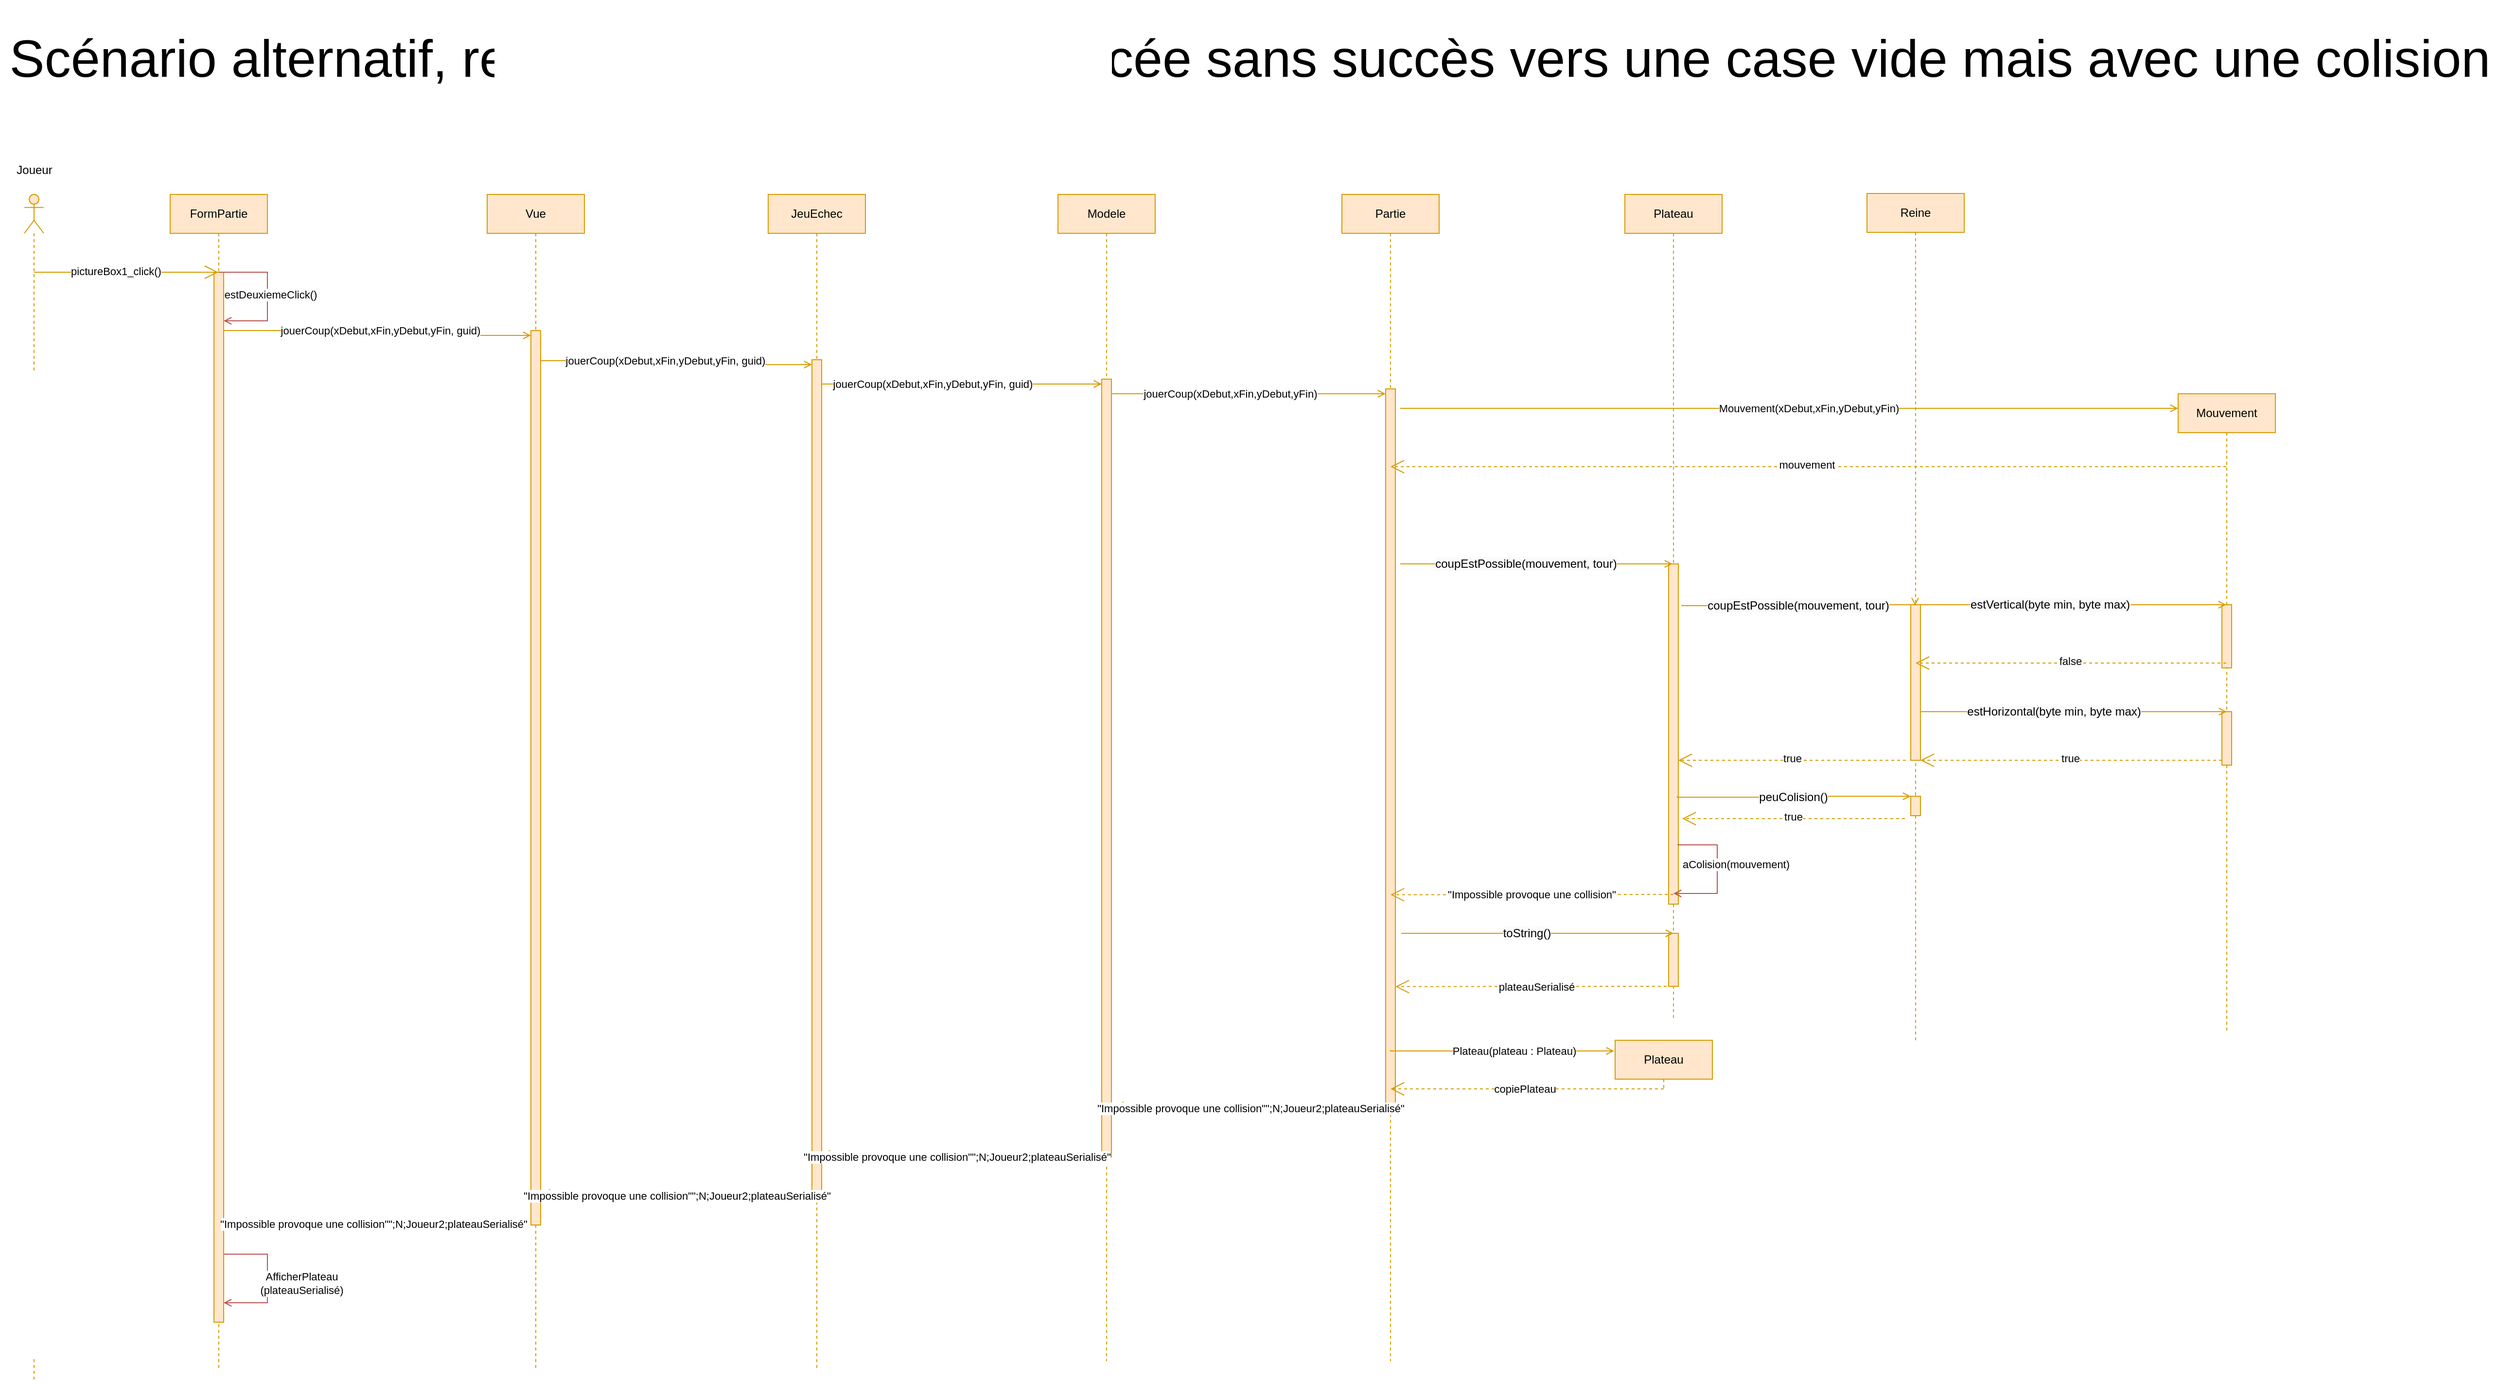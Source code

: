 <mxfile version="26.1.3">
  <diagram name="Page-1" id="2YBvvXClWsGukQMizWep">
    <mxGraphModel dx="7060" dy="2825" grid="1" gridSize="10" guides="1" tooltips="1" connect="1" arrows="1" fold="1" page="1" pageScale="1" pageWidth="850" pageHeight="1100" math="0" shadow="0">
      <root>
        <mxCell id="0" />
        <mxCell id="1" parent="0" />
        <mxCell id="X86PmZt3x-M5G4wIbpbc-96" value="" style="shape=umlLifeline;perimeter=lifelinePerimeter;whiteSpace=wrap;html=1;container=1;dropTarget=0;collapsible=0;recursiveResize=0;outlineConnect=0;portConstraint=eastwest;newEdgeStyle={&quot;curved&quot;:0,&quot;rounded&quot;:0};participant=umlActor;fillColor=#ffe6cc;strokeColor=#d79b00;" vertex="1" parent="1">
          <mxGeometry x="-215" y="240" width="20" height="1220" as="geometry" />
        </mxCell>
        <mxCell id="X86PmZt3x-M5G4wIbpbc-97" value="Joueur" style="text;html=1;align=center;verticalAlign=middle;resizable=0;points=[];autosize=1;strokeColor=none;fillColor=none;" vertex="1" parent="1">
          <mxGeometry x="-235" y="200" width="60" height="30" as="geometry" />
        </mxCell>
        <mxCell id="X86PmZt3x-M5G4wIbpbc-98" value="FormPartie" style="shape=umlLifeline;perimeter=lifelinePerimeter;whiteSpace=wrap;html=1;container=1;dropTarget=0;collapsible=0;recursiveResize=0;outlineConnect=0;portConstraint=eastwest;newEdgeStyle={&quot;curved&quot;:0,&quot;rounded&quot;:0};fillColor=#ffe6cc;strokeColor=#d79b00;" vertex="1" parent="1">
          <mxGeometry x="-65" y="240" width="100" height="1210" as="geometry" />
        </mxCell>
        <mxCell id="X86PmZt3x-M5G4wIbpbc-99" value="" style="html=1;points=[[0,0,0,0,5],[0,1,0,0,-5],[1,0,0,0,5],[1,1,0,0,-5]];perimeter=orthogonalPerimeter;outlineConnect=0;targetShapes=umlLifeline;portConstraint=eastwest;newEdgeStyle={&quot;curved&quot;:0,&quot;rounded&quot;:0};fillColor=#ffe6cc;strokeColor=#d79b00;" vertex="1" parent="X86PmZt3x-M5G4wIbpbc-98">
          <mxGeometry x="45" y="80" width="10" height="1080" as="geometry" />
        </mxCell>
        <mxCell id="X86PmZt3x-M5G4wIbpbc-100" value="" style="endArrow=open;endFill=1;endSize=12;html=1;rounded=0;fillColor=#ffe6cc;strokeColor=#d79b00;" edge="1" parent="1" source="X86PmZt3x-M5G4wIbpbc-96" target="X86PmZt3x-M5G4wIbpbc-98">
          <mxGeometry width="160" relative="1" as="geometry">
            <mxPoint x="-175" y="370" as="sourcePoint" />
            <mxPoint x="-65" y="370" as="targetPoint" />
            <Array as="points">
              <mxPoint x="-125" y="320" />
            </Array>
          </mxGeometry>
        </mxCell>
        <mxCell id="X86PmZt3x-M5G4wIbpbc-101" value="pictureBox1_click()" style="edgeLabel;html=1;align=center;verticalAlign=middle;resizable=0;points=[];" vertex="1" connectable="0" parent="X86PmZt3x-M5G4wIbpbc-100">
          <mxGeometry x="-0.498" y="1" relative="1" as="geometry">
            <mxPoint x="36" as="offset" />
          </mxGeometry>
        </mxCell>
        <mxCell id="X86PmZt3x-M5G4wIbpbc-102" value="Vue" style="shape=umlLifeline;perimeter=lifelinePerimeter;whiteSpace=wrap;html=1;container=1;dropTarget=0;collapsible=0;recursiveResize=0;outlineConnect=0;portConstraint=eastwest;newEdgeStyle={&quot;curved&quot;:0,&quot;rounded&quot;:0};fillColor=#ffe6cc;strokeColor=#d79b00;" vertex="1" parent="1">
          <mxGeometry x="261" y="240" width="100" height="1210" as="geometry" />
        </mxCell>
        <mxCell id="X86PmZt3x-M5G4wIbpbc-103" value="" style="html=1;points=[[0,0,0,0,5],[0,1,0,0,-5],[1,0,0,0,5],[1,1,0,0,-5]];perimeter=orthogonalPerimeter;outlineConnect=0;targetShapes=umlLifeline;portConstraint=eastwest;newEdgeStyle={&quot;curved&quot;:0,&quot;rounded&quot;:0};fillColor=#ffe6cc;strokeColor=#d79b00;" vertex="1" parent="X86PmZt3x-M5G4wIbpbc-102">
          <mxGeometry x="45" y="140" width="10" height="920" as="geometry" />
        </mxCell>
        <mxCell id="X86PmZt3x-M5G4wIbpbc-104" style="edgeStyle=orthogonalEdgeStyle;rounded=0;orthogonalLoop=1;jettySize=auto;html=1;curved=0;endArrow=open;endFill=0;fillColor=#ffe6cc;strokeColor=#d79b00;entryX=0;entryY=0;entryDx=0;entryDy=5;entryPerimeter=0;" edge="1" parent="1" source="X86PmZt3x-M5G4wIbpbc-99" target="X86PmZt3x-M5G4wIbpbc-103">
          <mxGeometry relative="1" as="geometry">
            <mxPoint x="81.5" y="380" as="sourcePoint" />
            <mxPoint x="306" y="380" as="targetPoint" />
            <Array as="points">
              <mxPoint x="148" y="380" />
              <mxPoint x="148" y="385" />
            </Array>
          </mxGeometry>
        </mxCell>
        <mxCell id="X86PmZt3x-M5G4wIbpbc-105" value="jouerCoup(xDebut,xFin,yDebut,yFin, guid)" style="edgeLabel;html=1;align=center;verticalAlign=middle;resizable=0;points=[];" vertex="1" connectable="0" parent="X86PmZt3x-M5G4wIbpbc-104">
          <mxGeometry x="-0.518" y="-2" relative="1" as="geometry">
            <mxPoint x="83" y="-2" as="offset" />
          </mxGeometry>
        </mxCell>
        <mxCell id="X86PmZt3x-M5G4wIbpbc-106" value="" style="endArrow=none;endFill=1;endSize=12;html=1;rounded=0;startArrow=open;startFill=0;fillColor=#f8cecc;strokeColor=#b85450;" edge="1" parent="1" source="X86PmZt3x-M5G4wIbpbc-99">
          <mxGeometry width="160" relative="1" as="geometry">
            <mxPoint x="-5" y="370" as="sourcePoint" />
            <mxPoint x="-15" y="320" as="targetPoint" />
            <Array as="points">
              <mxPoint x="35" y="370" />
              <mxPoint x="35" y="320" />
            </Array>
          </mxGeometry>
        </mxCell>
        <mxCell id="X86PmZt3x-M5G4wIbpbc-107" value="estDeuxiemeClick()" style="edgeLabel;html=1;align=center;verticalAlign=middle;resizable=0;points=[];" vertex="1" connectable="0" parent="X86PmZt3x-M5G4wIbpbc-106">
          <mxGeometry x="-0.009" y="-3" relative="1" as="geometry">
            <mxPoint as="offset" />
          </mxGeometry>
        </mxCell>
        <mxCell id="X86PmZt3x-M5G4wIbpbc-108" value="Modele" style="shape=umlLifeline;perimeter=lifelinePerimeter;whiteSpace=wrap;html=1;container=1;dropTarget=0;collapsible=0;recursiveResize=0;outlineConnect=0;portConstraint=eastwest;newEdgeStyle={&quot;curved&quot;:0,&quot;rounded&quot;:0};fillColor=#ffe6cc;strokeColor=#d79b00;" vertex="1" parent="1">
          <mxGeometry x="848" y="240" width="100" height="1200" as="geometry" />
        </mxCell>
        <mxCell id="X86PmZt3x-M5G4wIbpbc-109" value="" style="html=1;points=[[0,0,0,0,5],[0,1,0,0,-5],[1,0,0,0,5],[1,1,0,0,-5]];perimeter=orthogonalPerimeter;outlineConnect=0;targetShapes=umlLifeline;portConstraint=eastwest;newEdgeStyle={&quot;curved&quot;:0,&quot;rounded&quot;:0};fillColor=#ffe6cc;strokeColor=#d79b00;" vertex="1" parent="X86PmZt3x-M5G4wIbpbc-108">
          <mxGeometry x="45" y="190" width="10" height="800" as="geometry" />
        </mxCell>
        <mxCell id="X86PmZt3x-M5G4wIbpbc-110" style="edgeStyle=orthogonalEdgeStyle;rounded=0;orthogonalLoop=1;jettySize=auto;html=1;curved=0;endArrow=open;endFill=0;fillColor=#ffe6cc;strokeColor=#d79b00;entryX=0;entryY=0;entryDx=0;entryDy=5;entryPerimeter=0;" edge="1" parent="1" source="X86PmZt3x-M5G4wIbpbc-103" target="X86PmZt3x-M5G4wIbpbc-152">
          <mxGeometry relative="1" as="geometry">
            <mxPoint x="380" y="410" as="sourcePoint" />
            <mxPoint x="590" y="411" as="targetPoint" />
            <Array as="points">
              <mxPoint x="453" y="411" />
              <mxPoint x="453" y="415" />
            </Array>
          </mxGeometry>
        </mxCell>
        <mxCell id="X86PmZt3x-M5G4wIbpbc-111" value="jouerCoup(xDebut,xFin,yDebut,yFin, guid)" style="edgeLabel;html=1;align=center;verticalAlign=middle;resizable=0;points=[];" vertex="1" connectable="0" parent="X86PmZt3x-M5G4wIbpbc-110">
          <mxGeometry x="-0.518" y="-2" relative="1" as="geometry">
            <mxPoint x="60" y="-2" as="offset" />
          </mxGeometry>
        </mxCell>
        <mxCell id="X86PmZt3x-M5G4wIbpbc-112" value="Partie" style="shape=umlLifeline;perimeter=lifelinePerimeter;whiteSpace=wrap;html=1;container=1;dropTarget=0;collapsible=0;recursiveResize=0;outlineConnect=0;portConstraint=eastwest;newEdgeStyle={&quot;curved&quot;:0,&quot;rounded&quot;:0};fillColor=#ffe6cc;strokeColor=#d79b00;" vertex="1" parent="1">
          <mxGeometry x="1140" y="240" width="100" height="1200" as="geometry" />
        </mxCell>
        <mxCell id="X86PmZt3x-M5G4wIbpbc-113" value="" style="html=1;points=[[0,0,0,0,5],[0,1,0,0,-5],[1,0,0,0,5],[1,1,0,0,-5]];perimeter=orthogonalPerimeter;outlineConnect=0;targetShapes=umlLifeline;portConstraint=eastwest;newEdgeStyle={&quot;curved&quot;:0,&quot;rounded&quot;:0};fillColor=#ffe6cc;strokeColor=#d79b00;" vertex="1" parent="X86PmZt3x-M5G4wIbpbc-112">
          <mxGeometry x="45" y="200" width="10" height="740" as="geometry" />
        </mxCell>
        <mxCell id="X86PmZt3x-M5G4wIbpbc-114" style="edgeStyle=orthogonalEdgeStyle;rounded=0;orthogonalLoop=1;jettySize=auto;html=1;curved=0;endArrow=open;endFill=0;fillColor=#ffe6cc;strokeColor=#d79b00;entryX=0;entryY=0;entryDx=0;entryDy=5;entryPerimeter=0;exitX=1;exitY=0;exitDx=0;exitDy=5;exitPerimeter=0;" edge="1" parent="1" source="X86PmZt3x-M5G4wIbpbc-109" target="X86PmZt3x-M5G4wIbpbc-113">
          <mxGeometry relative="1" as="geometry">
            <mxPoint x="955" y="445" as="sourcePoint" />
            <mxPoint x="1179.5" y="445" as="targetPoint" />
            <Array as="points">
              <mxPoint x="903" y="445" />
            </Array>
          </mxGeometry>
        </mxCell>
        <mxCell id="X86PmZt3x-M5G4wIbpbc-115" value="jouerCoup(xDebut,xFin,yDebut,yFin)" style="edgeLabel;html=1;align=center;verticalAlign=middle;resizable=0;points=[];" vertex="1" connectable="0" parent="X86PmZt3x-M5G4wIbpbc-114">
          <mxGeometry x="-0.518" y="-2" relative="1" as="geometry">
            <mxPoint x="61" y="-2" as="offset" />
          </mxGeometry>
        </mxCell>
        <mxCell id="X86PmZt3x-M5G4wIbpbc-116" value="Mouvement" style="shape=umlLifeline;perimeter=lifelinePerimeter;whiteSpace=wrap;html=1;container=1;dropTarget=0;collapsible=0;recursiveResize=0;outlineConnect=0;portConstraint=eastwest;newEdgeStyle={&quot;curved&quot;:0,&quot;rounded&quot;:0};fillColor=#ffe6cc;strokeColor=#d79b00;" vertex="1" parent="1">
          <mxGeometry x="2000" y="445" width="100" height="655" as="geometry" />
        </mxCell>
        <mxCell id="X86PmZt3x-M5G4wIbpbc-117" value="" style="html=1;points=[[0,0,0,0,5],[0,1,0,0,-5],[1,0,0,0,5],[1,1,0,0,-5]];perimeter=orthogonalPerimeter;outlineConnect=0;targetShapes=umlLifeline;portConstraint=eastwest;newEdgeStyle={&quot;curved&quot;:0,&quot;rounded&quot;:0};fillColor=#ffe6cc;strokeColor=#d79b00;" vertex="1" parent="X86PmZt3x-M5G4wIbpbc-116">
          <mxGeometry x="45" y="217" width="10" height="65" as="geometry" />
        </mxCell>
        <mxCell id="X86PmZt3x-M5G4wIbpbc-118" value="" style="html=1;points=[[0,0,0,0,5],[0,1,0,0,-5],[1,0,0,0,5],[1,1,0,0,-5]];perimeter=orthogonalPerimeter;outlineConnect=0;targetShapes=umlLifeline;portConstraint=eastwest;newEdgeStyle={&quot;curved&quot;:0,&quot;rounded&quot;:0};fillColor=#ffe6cc;strokeColor=#d79b00;" vertex="1" parent="X86PmZt3x-M5G4wIbpbc-116">
          <mxGeometry x="45" y="327" width="10" height="55" as="geometry" />
        </mxCell>
        <mxCell id="X86PmZt3x-M5G4wIbpbc-119" style="edgeStyle=orthogonalEdgeStyle;rounded=0;orthogonalLoop=1;jettySize=auto;html=1;curved=0;endArrow=open;endFill=0;fillColor=#ffe6cc;strokeColor=#d79b00;" edge="1" parent="1">
          <mxGeometry relative="1" as="geometry">
            <mxPoint x="1200" y="460" as="sourcePoint" />
            <mxPoint x="2000" y="460" as="targetPoint" />
            <Array as="points" />
          </mxGeometry>
        </mxCell>
        <mxCell id="X86PmZt3x-M5G4wIbpbc-120" value="Mouvement(xDebut,xFin,yDebut,yFin)" style="edgeLabel;html=1;align=center;verticalAlign=middle;resizable=0;points=[];" vertex="1" connectable="0" parent="X86PmZt3x-M5G4wIbpbc-119">
          <mxGeometry x="-0.518" y="-2" relative="1" as="geometry">
            <mxPoint x="227" y="-2" as="offset" />
          </mxGeometry>
        </mxCell>
        <mxCell id="X86PmZt3x-M5G4wIbpbc-121" value="" style="endArrow=open;endFill=1;endSize=12;html=1;rounded=0;fillColor=#ffe6cc;strokeColor=#d79b00;dashed=1;" edge="1" parent="1" source="X86PmZt3x-M5G4wIbpbc-116" target="X86PmZt3x-M5G4wIbpbc-112">
          <mxGeometry width="160" relative="1" as="geometry">
            <mxPoint x="1470" y="530" as="sourcePoint" />
            <mxPoint x="1310" y="530" as="targetPoint" />
            <Array as="points">
              <mxPoint x="1620" y="520" />
              <mxPoint x="1430" y="520" />
            </Array>
          </mxGeometry>
        </mxCell>
        <mxCell id="X86PmZt3x-M5G4wIbpbc-122" value="mouvement" style="edgeLabel;html=1;align=center;verticalAlign=middle;resizable=0;points=[];" vertex="1" connectable="0" parent="X86PmZt3x-M5G4wIbpbc-121">
          <mxGeometry x="0.005" y="-2" relative="1" as="geometry">
            <mxPoint as="offset" />
          </mxGeometry>
        </mxCell>
        <mxCell id="X86PmZt3x-M5G4wIbpbc-123" value="Plateau" style="shape=umlLifeline;perimeter=lifelinePerimeter;whiteSpace=wrap;html=1;container=1;dropTarget=0;collapsible=0;recursiveResize=0;outlineConnect=0;portConstraint=eastwest;newEdgeStyle={&quot;curved&quot;:0,&quot;rounded&quot;:0};fillColor=#ffe6cc;strokeColor=#d79b00;" vertex="1" parent="1">
          <mxGeometry x="1431" y="240" width="100" height="850" as="geometry" />
        </mxCell>
        <mxCell id="X86PmZt3x-M5G4wIbpbc-124" value="" style="html=1;points=[[0,0,0,0,5],[0,1,0,0,-5],[1,0,0,0,5],[1,1,0,0,-5]];perimeter=orthogonalPerimeter;outlineConnect=0;targetShapes=umlLifeline;portConstraint=eastwest;newEdgeStyle={&quot;curved&quot;:0,&quot;rounded&quot;:0};fillColor=#ffe6cc;strokeColor=#d79b00;" vertex="1" parent="X86PmZt3x-M5G4wIbpbc-123">
          <mxGeometry x="45" y="380" width="10" height="350" as="geometry" />
        </mxCell>
        <mxCell id="X86PmZt3x-M5G4wIbpbc-126" value="" style="html=1;points=[[0,0,0,0,5],[0,1,0,0,-5],[1,0,0,0,5],[1,1,0,0,-5]];perimeter=orthogonalPerimeter;outlineConnect=0;targetShapes=umlLifeline;portConstraint=eastwest;newEdgeStyle={&quot;curved&quot;:0,&quot;rounded&quot;:0};fillColor=#ffe6cc;strokeColor=#d79b00;" vertex="1" parent="X86PmZt3x-M5G4wIbpbc-123">
          <mxGeometry x="45" y="760" width="10" height="54.5" as="geometry" />
        </mxCell>
        <mxCell id="X86PmZt3x-M5G4wIbpbc-127" style="edgeStyle=orthogonalEdgeStyle;rounded=0;orthogonalLoop=1;jettySize=auto;html=1;curved=0;endArrow=open;endFill=0;fillColor=#ffe6cc;strokeColor=#d79b00;" edge="1" parent="1">
          <mxGeometry relative="1" as="geometry">
            <mxPoint x="1200" y="620" as="sourcePoint" />
            <mxPoint x="1480" y="620" as="targetPoint" />
            <Array as="points" />
          </mxGeometry>
        </mxCell>
        <mxCell id="X86PmZt3x-M5G4wIbpbc-128" value="&lt;span style=&quot;font-size: 12px; text-align: left; text-wrap-mode: wrap; background-color: rgb(251, 251, 251);&quot;&gt;coupEstPossible(mouvement, tour)&lt;/span&gt;" style="edgeLabel;html=1;align=center;verticalAlign=middle;resizable=0;points=[];" vertex="1" connectable="0" parent="X86PmZt3x-M5G4wIbpbc-127">
          <mxGeometry x="-0.518" y="-2" relative="1" as="geometry">
            <mxPoint x="61" y="-2" as="offset" />
          </mxGeometry>
        </mxCell>
        <mxCell id="X86PmZt3x-M5G4wIbpbc-129" value="Reine" style="shape=umlLifeline;perimeter=lifelinePerimeter;whiteSpace=wrap;html=1;container=1;dropTarget=0;collapsible=0;recursiveResize=0;outlineConnect=0;portConstraint=eastwest;newEdgeStyle={&quot;curved&quot;:0,&quot;rounded&quot;:0};fillColor=#ffe6cc;strokeColor=#d79b00;" vertex="1" parent="1">
          <mxGeometry x="1680" y="239" width="100" height="871" as="geometry" />
        </mxCell>
        <mxCell id="X86PmZt3x-M5G4wIbpbc-130" value="" style="html=1;points=[[0,0,0,0,5],[0,1,0,0,-5],[1,0,0,0,5],[1,1,0,0,-5]];perimeter=orthogonalPerimeter;outlineConnect=0;targetShapes=umlLifeline;portConstraint=eastwest;newEdgeStyle={&quot;curved&quot;:0,&quot;rounded&quot;:0};fillColor=#ffe6cc;strokeColor=#d79b00;" vertex="1" parent="X86PmZt3x-M5G4wIbpbc-129">
          <mxGeometry x="45" y="423" width="10" height="160" as="geometry" />
        </mxCell>
        <mxCell id="X86PmZt3x-M5G4wIbpbc-131" value="" style="html=1;points=[[0,0,0,0,5],[0,1,0,0,-5],[1,0,0,0,5],[1,1,0,0,-5]];perimeter=orthogonalPerimeter;outlineConnect=0;targetShapes=umlLifeline;portConstraint=eastwest;newEdgeStyle={&quot;curved&quot;:0,&quot;rounded&quot;:0};fillColor=#ffe6cc;strokeColor=#d79b00;" vertex="1" parent="X86PmZt3x-M5G4wIbpbc-129">
          <mxGeometry x="45" y="620" width="10" height="20" as="geometry" />
        </mxCell>
        <mxCell id="X86PmZt3x-M5G4wIbpbc-132" style="edgeStyle=orthogonalEdgeStyle;rounded=0;orthogonalLoop=1;jettySize=auto;html=1;curved=0;endArrow=open;endFill=0;fillColor=#ffe6cc;strokeColor=#d79b00;" edge="1" parent="X86PmZt3x-M5G4wIbpbc-129">
          <mxGeometry relative="1" as="geometry">
            <mxPoint x="-195" y="620" as="sourcePoint" />
            <mxPoint x="45" y="620" as="targetPoint" />
            <Array as="points">
              <mxPoint x="-195" y="621" />
              <mxPoint x="-99" y="621" />
              <mxPoint x="-99" y="620" />
            </Array>
          </mxGeometry>
        </mxCell>
        <mxCell id="X86PmZt3x-M5G4wIbpbc-133" value="&lt;span style=&quot;font-size: 12px; text-align: left; text-wrap-mode: wrap; background-color: rgb(251, 251, 251);&quot;&gt;peuColision()&lt;/span&gt;" style="edgeLabel;html=1;align=center;verticalAlign=middle;resizable=0;points=[];" vertex="1" connectable="0" parent="X86PmZt3x-M5G4wIbpbc-132">
          <mxGeometry x="-0.518" y="-2" relative="1" as="geometry">
            <mxPoint x="61" y="-2" as="offset" />
          </mxGeometry>
        </mxCell>
        <mxCell id="X86PmZt3x-M5G4wIbpbc-134" value="" style="endArrow=open;endFill=1;endSize=12;html=1;rounded=0;fillColor=#ffe6cc;strokeColor=#d79b00;dashed=1;exitX=0;exitY=1;exitDx=0;exitDy=-5;exitPerimeter=0;" edge="1" parent="X86PmZt3x-M5G4wIbpbc-129">
          <mxGeometry width="160" relative="1" as="geometry">
            <mxPoint x="39" y="643" as="sourcePoint" />
            <mxPoint x="-190" y="643" as="targetPoint" />
            <Array as="points">
              <mxPoint x="-66" y="643" />
            </Array>
          </mxGeometry>
        </mxCell>
        <mxCell id="X86PmZt3x-M5G4wIbpbc-135" value="true" style="edgeLabel;html=1;align=center;verticalAlign=middle;resizable=0;points=[];" vertex="1" connectable="0" parent="X86PmZt3x-M5G4wIbpbc-134">
          <mxGeometry x="0.005" y="-2" relative="1" as="geometry">
            <mxPoint as="offset" />
          </mxGeometry>
        </mxCell>
        <mxCell id="X86PmZt3x-M5G4wIbpbc-139" style="edgeStyle=orthogonalEdgeStyle;rounded=0;orthogonalLoop=1;jettySize=auto;html=1;curved=0;endArrow=open;endFill=0;fillColor=#ffe6cc;strokeColor=#d79b00;" edge="1" parent="1">
          <mxGeometry relative="1" as="geometry">
            <mxPoint x="1490" y="662" as="sourcePoint" />
            <mxPoint x="1729.5" y="663" as="targetPoint" />
            <Array as="points">
              <mxPoint x="1490" y="663" />
              <mxPoint x="1586" y="663" />
              <mxPoint x="1586" y="662" />
            </Array>
          </mxGeometry>
        </mxCell>
        <mxCell id="X86PmZt3x-M5G4wIbpbc-140" value="&lt;span style=&quot;font-size: 12px; text-align: left; text-wrap-mode: wrap; background-color: rgb(251, 251, 251);&quot;&gt;coupEstPossible(mouvement, tour)&lt;/span&gt;" style="edgeLabel;html=1;align=center;verticalAlign=middle;resizable=0;points=[];" vertex="1" connectable="0" parent="X86PmZt3x-M5G4wIbpbc-139">
          <mxGeometry x="-0.518" y="-2" relative="1" as="geometry">
            <mxPoint x="61" y="-2" as="offset" />
          </mxGeometry>
        </mxCell>
        <mxCell id="X86PmZt3x-M5G4wIbpbc-141" style="edgeStyle=orthogonalEdgeStyle;rounded=0;orthogonalLoop=1;jettySize=auto;html=1;curved=0;endArrow=open;endFill=0;fillColor=#ffe6cc;strokeColor=#d79b00;" edge="1" parent="1">
          <mxGeometry relative="1" as="geometry">
            <mxPoint x="1730" y="662" as="sourcePoint" />
            <mxPoint x="2049.5" y="662.0" as="targetPoint" />
            <Array as="points">
              <mxPoint x="1770" y="662" />
              <mxPoint x="1770" y="662" />
            </Array>
          </mxGeometry>
        </mxCell>
        <mxCell id="X86PmZt3x-M5G4wIbpbc-142" value="&lt;span style=&quot;font-size: 12px; text-align: left; text-wrap-mode: wrap; background-color: rgb(251, 251, 251);&quot;&gt;estVertical(byte min, byte max)&lt;/span&gt;" style="edgeLabel;html=1;align=center;verticalAlign=middle;resizable=0;points=[];" vertex="1" connectable="0" parent="X86PmZt3x-M5G4wIbpbc-141">
          <mxGeometry x="-0.518" y="-2" relative="1" as="geometry">
            <mxPoint x="61" y="-2" as="offset" />
          </mxGeometry>
        </mxCell>
        <mxCell id="X86PmZt3x-M5G4wIbpbc-143" value="" style="endArrow=open;endFill=1;endSize=12;html=1;rounded=0;fillColor=#ffe6cc;strokeColor=#d79b00;dashed=1;" edge="1" parent="1">
          <mxGeometry width="160" relative="1" as="geometry">
            <mxPoint x="2049.5" y="722" as="sourcePoint" />
            <mxPoint x="1730" y="722" as="targetPoint" />
            <Array as="points">
              <mxPoint x="1970" y="722" />
            </Array>
          </mxGeometry>
        </mxCell>
        <mxCell id="X86PmZt3x-M5G4wIbpbc-144" value="false" style="edgeLabel;html=1;align=center;verticalAlign=middle;resizable=0;points=[];" vertex="1" connectable="0" parent="X86PmZt3x-M5G4wIbpbc-143">
          <mxGeometry x="0.005" y="-2" relative="1" as="geometry">
            <mxPoint as="offset" />
          </mxGeometry>
        </mxCell>
        <mxCell id="X86PmZt3x-M5G4wIbpbc-145" style="edgeStyle=orthogonalEdgeStyle;rounded=0;orthogonalLoop=1;jettySize=auto;html=1;curved=0;endArrow=open;endFill=0;fillColor=#ffe6cc;strokeColor=#d79b00;" edge="1" parent="1" source="X86PmZt3x-M5G4wIbpbc-130">
          <mxGeometry relative="1" as="geometry">
            <mxPoint x="1740" y="762" as="sourcePoint" />
            <mxPoint x="2050" y="772" as="targetPoint" />
            <Array as="points">
              <mxPoint x="1730" y="772" />
            </Array>
          </mxGeometry>
        </mxCell>
        <mxCell id="X86PmZt3x-M5G4wIbpbc-146" value="&lt;span style=&quot;font-size: 12px; text-align: left; text-wrap-mode: wrap; background-color: rgb(251, 251, 251);&quot;&gt;estHorizontal(byte min, byte max)&lt;/span&gt;" style="edgeLabel;html=1;align=center;verticalAlign=middle;resizable=0;points=[];" vertex="1" connectable="0" parent="X86PmZt3x-M5G4wIbpbc-145">
          <mxGeometry x="-0.518" y="-2" relative="1" as="geometry">
            <mxPoint x="61" y="-2" as="offset" />
          </mxGeometry>
        </mxCell>
        <mxCell id="X86PmZt3x-M5G4wIbpbc-147" value="" style="endArrow=open;endFill=1;endSize=12;html=1;rounded=0;fillColor=#ffe6cc;strokeColor=#d79b00;dashed=1;exitX=0;exitY=1;exitDx=0;exitDy=-5;exitPerimeter=0;" edge="1" parent="1" source="X86PmZt3x-M5G4wIbpbc-118" target="X86PmZt3x-M5G4wIbpbc-130">
          <mxGeometry width="160" relative="1" as="geometry">
            <mxPoint x="2020" y="822" as="sourcePoint" />
            <mxPoint x="1740" y="822" as="targetPoint" />
            <Array as="points">
              <mxPoint x="1940" y="822" />
            </Array>
          </mxGeometry>
        </mxCell>
        <mxCell id="X86PmZt3x-M5G4wIbpbc-148" value="true" style="edgeLabel;html=1;align=center;verticalAlign=middle;resizable=0;points=[];" vertex="1" connectable="0" parent="X86PmZt3x-M5G4wIbpbc-147">
          <mxGeometry x="0.005" y="-2" relative="1" as="geometry">
            <mxPoint as="offset" />
          </mxGeometry>
        </mxCell>
        <mxCell id="X86PmZt3x-M5G4wIbpbc-149" value="" style="endArrow=open;endFill=1;endSize=12;html=1;rounded=0;fillColor=#ffe6cc;strokeColor=#d79b00;dashed=1;exitX=0;exitY=1;exitDx=0;exitDy=-5;exitPerimeter=0;" edge="1" parent="1">
          <mxGeometry width="160" relative="1" as="geometry">
            <mxPoint x="1720" y="822" as="sourcePoint" />
            <mxPoint x="1486.0" y="822" as="targetPoint" />
            <Array as="points">
              <mxPoint x="1615" y="822" />
            </Array>
          </mxGeometry>
        </mxCell>
        <mxCell id="X86PmZt3x-M5G4wIbpbc-150" value="true" style="edgeLabel;html=1;align=center;verticalAlign=middle;resizable=0;points=[];" vertex="1" connectable="0" parent="X86PmZt3x-M5G4wIbpbc-149">
          <mxGeometry x="0.005" y="-2" relative="1" as="geometry">
            <mxPoint as="offset" />
          </mxGeometry>
        </mxCell>
        <mxCell id="X86PmZt3x-M5G4wIbpbc-151" value="JeuEchec" style="shape=umlLifeline;perimeter=lifelinePerimeter;whiteSpace=wrap;html=1;container=1;dropTarget=0;collapsible=0;recursiveResize=0;outlineConnect=0;portConstraint=eastwest;newEdgeStyle={&quot;curved&quot;:0,&quot;rounded&quot;:0};fillColor=#ffe6cc;strokeColor=#d79b00;" vertex="1" parent="1">
          <mxGeometry x="550" y="240" width="100" height="1210" as="geometry" />
        </mxCell>
        <mxCell id="X86PmZt3x-M5G4wIbpbc-152" value="" style="html=1;points=[[0,0,0,0,5],[0,1,0,0,-5],[1,0,0,0,5],[1,1,0,0,-5]];perimeter=orthogonalPerimeter;outlineConnect=0;targetShapes=umlLifeline;portConstraint=eastwest;newEdgeStyle={&quot;curved&quot;:0,&quot;rounded&quot;:0};fillColor=#ffe6cc;strokeColor=#d79b00;" vertex="1" parent="X86PmZt3x-M5G4wIbpbc-151">
          <mxGeometry x="45" y="170" width="10" height="860" as="geometry" />
        </mxCell>
        <mxCell id="X86PmZt3x-M5G4wIbpbc-153" style="edgeStyle=orthogonalEdgeStyle;rounded=0;orthogonalLoop=1;jettySize=auto;html=1;curved=0;endArrow=open;endFill=0;fillColor=#ffe6cc;strokeColor=#d79b00;exitX=1;exitY=0;exitDx=0;exitDy=5;exitPerimeter=0;entryX=0;entryY=0;entryDx=0;entryDy=5;entryPerimeter=0;" edge="1" parent="1" source="X86PmZt3x-M5G4wIbpbc-152" target="X86PmZt3x-M5G4wIbpbc-109">
          <mxGeometry relative="1" as="geometry">
            <mxPoint x="678" y="430" as="sourcePoint" />
            <mxPoint x="888" y="431" as="targetPoint" />
            <Array as="points">
              <mxPoint x="605" y="435" />
            </Array>
          </mxGeometry>
        </mxCell>
        <mxCell id="X86PmZt3x-M5G4wIbpbc-154" value="jouerCoup(xDebut,xFin,yDebut,yFin, guid)" style="edgeLabel;html=1;align=center;verticalAlign=middle;resizable=0;points=[];" vertex="1" connectable="0" parent="X86PmZt3x-M5G4wIbpbc-153">
          <mxGeometry x="-0.518" y="-2" relative="1" as="geometry">
            <mxPoint x="60" y="-2" as="offset" />
          </mxGeometry>
        </mxCell>
        <mxCell id="X86PmZt3x-M5G4wIbpbc-155" value="" style="endArrow=open;endFill=1;endSize=12;html=1;rounded=0;fillColor=#ffe6cc;strokeColor=#d79b00;dashed=1;" edge="1" parent="1">
          <mxGeometry width="160" relative="1" as="geometry">
            <mxPoint x="1195" y="1180" as="sourcePoint" />
            <mxPoint x="901.37" y="1180" as="targetPoint" />
            <Array as="points">
              <mxPoint x="1147" y="1180" />
            </Array>
          </mxGeometry>
        </mxCell>
        <mxCell id="X86PmZt3x-M5G4wIbpbc-156" value="&quot;Impossible provoque une collision&quot;&quot;;N;Joueur2;plateauSerialisé&quot;" style="edgeLabel;html=1;align=center;verticalAlign=middle;resizable=0;points=[];" vertex="1" connectable="0" parent="X86PmZt3x-M5G4wIbpbc-155">
          <mxGeometry x="0.005" y="-2" relative="1" as="geometry">
            <mxPoint x="-2" y="2" as="offset" />
          </mxGeometry>
        </mxCell>
        <mxCell id="X86PmZt3x-M5G4wIbpbc-157" value="" style="endArrow=none;endFill=1;endSize=12;html=1;rounded=0;startArrow=open;startFill=0;fillColor=#f8cecc;strokeColor=#b85450;" edge="1" parent="1">
          <mxGeometry width="160" relative="1" as="geometry">
            <mxPoint x="-10" y="1380" as="sourcePoint" />
            <mxPoint x="-10" y="1330" as="targetPoint" />
            <Array as="points">
              <mxPoint x="35" y="1380" />
              <mxPoint x="35" y="1330" />
            </Array>
          </mxGeometry>
        </mxCell>
        <mxCell id="X86PmZt3x-M5G4wIbpbc-158" value="AfficherPlateau&lt;div&gt;(plateauSerialisé)&lt;/div&gt;" style="edgeLabel;html=1;align=center;verticalAlign=middle;resizable=0;points=[];" vertex="1" connectable="0" parent="X86PmZt3x-M5G4wIbpbc-157">
          <mxGeometry x="-0.009" y="-3" relative="1" as="geometry">
            <mxPoint x="32" y="4" as="offset" />
          </mxGeometry>
        </mxCell>
        <mxCell id="X86PmZt3x-M5G4wIbpbc-159" value="&lt;span style=&quot;color: rgba(0, 0, 0, 0); font-family: monospace; font-size: 0px; text-align: start;&quot;&gt;%3CmxGraphModel%3E%3Croot%3E%3CmxCell%20id%3D%220%22%2F%3E%3CmxCell%20id%3D%221%22%20parent%3D%220%22%2F%3E%3CmxCell%20id%3D%222%22%20value%3D%22%26lt%3Bdiv%26gt%3B%26lt%3Bfont%26gt%3BSc%C3%A9nario%20alternatif%2C%20reine%20du%20joueur2(noir)%20d%C3%A9plac%C3%A9e%26lt%3B%2Ffont%26gt%3B%26lt%3Bfont%26gt%3B%26amp%3Bnbsp%3Bsans%20succ%C3%A8s%20vers%20une%20case%20vide%20mais%20avec%20une%20colision%26lt%3B%2Ffont%26gt%3B%26lt%3B%2Fdiv%26gt%3B%22%20style%3D%22text%3Bhtml%3D1%3Balign%3Dcenter%3BverticalAlign%3Dmiddle%3Bresizable%3D0%3Bpoints%3D%5B%5D%3Bautosize%3D1%3BstrokeColor%3Dnone%3BfillColor%3Dnone%3BfontSize%3D54%3B%22%20vertex%3D%221%22%20parent%3D%221%22%3E%3CmxGeometry%20x%3D%22-345%22%20y%3D%222030%22%20width%3D%222570%22%20height%3D%2280%22%20as%3D%22geometry%22%2F%3E%3C%2FmxCell%3E%3C%2Froot%3E%3C%2FmxGraphModel%3E&lt;/span&gt;&lt;span style=&quot;color: rgba(0, 0, 0, 0); font-family: monospace; font-size: 0px; text-align: start;&quot;&gt;%3CmxGraphModel%3E%3Croot%3E%3CmxCell%20id%3D%220%22%2F%3E%3CmxCell%20id%3D%221%22%20parent%3D%220%22%2F%3E%3CmxCell%20id%3D%222%22%20value%3D%22%26lt%3Bdiv%26gt%3B%26lt%3Bfont%26gt%3BSc%C3%A9nario%20alternatif%2C%20reine%20du%20joueur2(noir)%20d%C3%A9plac%C3%A9e%26lt%3B%2Ffont%26gt%3B%26lt%3Bfont%26gt%3B%26amp%3Bnbsp%3Bsans%20succ%C3%A8s%20vers%20une%20case%20vide%20mais%20avec%20une%20colision%26lt%3B%2Ffont%26gt%3B%26lt%3B%2Fdiv%26gt%3B%22%20style%3D%22text%3Bhtml%3D1%3Balign%3Dcenter%3BverticalAlign%3Dmiddle%3Bresizable%3D0%3Bpoints%3D%5B%5D%3Bautosize%3D1%3BstrokeColor%3Dnone%3BfillColor%3Dnone%3BfontSize%3D54%3B%22%20vertex%3D%221%22%20parent%3D%221%22%3E%3CmxGeometry%20x%3D%22-345%22%20y%3D%222030%22%20width%3D%222570%22%20height%3D%2280%22%20as%3D%22geometry%22%2F%3E%3C%2FmxCell%3E%3C%2Froot%3E%3C%2FmxGraphModel%3E&lt;/span&gt;" style="text;html=1;align=center;verticalAlign=middle;resizable=0;points=[];autosize=1;strokeColor=none;fillColor=none;fontSize=54;" vertex="1" parent="1">
          <mxGeometry x="1105" y="40" width="20" height="80" as="geometry" />
        </mxCell>
        <mxCell id="X86PmZt3x-M5G4wIbpbc-165" style="edgeStyle=orthogonalEdgeStyle;rounded=0;orthogonalLoop=1;jettySize=auto;html=1;curved=0;endArrow=open;endFill=0;fillColor=#ffe6cc;strokeColor=#d79b00;" edge="1" parent="1">
          <mxGeometry relative="1" as="geometry">
            <mxPoint x="1190" y="1120" as="sourcePoint" />
            <mxPoint x="1420" y="1121" as="targetPoint" />
            <Array as="points">
              <mxPoint x="1190" y="1121" />
            </Array>
          </mxGeometry>
        </mxCell>
        <mxCell id="X86PmZt3x-M5G4wIbpbc-166" value="Plateau(plateau : Plateau)" style="edgeLabel;html=1;align=center;verticalAlign=middle;resizable=0;points=[];" vertex="1" connectable="0" parent="X86PmZt3x-M5G4wIbpbc-165">
          <mxGeometry x="-0.518" y="-2" relative="1" as="geometry">
            <mxPoint x="72" y="-2" as="offset" />
          </mxGeometry>
        </mxCell>
        <mxCell id="X86PmZt3x-M5G4wIbpbc-167" value="" style="endArrow=open;endFill=1;endSize=12;html=1;rounded=0;fillColor=#ffe6cc;strokeColor=#d79b00;dashed=1;" edge="1" parent="1">
          <mxGeometry width="160" relative="1" as="geometry">
            <mxPoint x="1471" y="1160" as="sourcePoint" />
            <mxPoint x="1190" y="1160" as="targetPoint" />
            <Array as="points" />
          </mxGeometry>
        </mxCell>
        <mxCell id="X86PmZt3x-M5G4wIbpbc-168" value="copiePlateau" style="edgeLabel;html=1;align=center;verticalAlign=middle;resizable=0;points=[];" vertex="1" connectable="0" parent="X86PmZt3x-M5G4wIbpbc-167">
          <mxGeometry x="0.02" relative="1" as="geometry">
            <mxPoint as="offset" />
          </mxGeometry>
        </mxCell>
        <mxCell id="X86PmZt3x-M5G4wIbpbc-169" value="Plateau" style="shape=umlLifeline;perimeter=lifelinePerimeter;whiteSpace=wrap;html=1;container=1;dropTarget=0;collapsible=0;recursiveResize=0;outlineConnect=0;portConstraint=eastwest;newEdgeStyle={&quot;curved&quot;:0,&quot;rounded&quot;:0};fillColor=#ffe6cc;strokeColor=#d79b00;" vertex="1" parent="1">
          <mxGeometry x="1421" y="1110" width="100" height="50" as="geometry" />
        </mxCell>
        <mxCell id="X86PmZt3x-M5G4wIbpbc-170" value="" style="endArrow=none;endFill=1;endSize=12;html=1;rounded=0;startArrow=open;startFill=0;fillColor=#f8cecc;strokeColor=#b85450;" edge="1" parent="1">
          <mxGeometry width="160" relative="1" as="geometry">
            <mxPoint x="1481" y="959" as="sourcePoint" />
            <mxPoint x="1485" y="909" as="targetPoint" />
            <Array as="points">
              <mxPoint x="1526" y="959" />
              <mxPoint x="1526" y="909" />
            </Array>
          </mxGeometry>
        </mxCell>
        <mxCell id="X86PmZt3x-M5G4wIbpbc-171" value="aColision(mouvement)" style="edgeLabel;html=1;align=center;verticalAlign=middle;resizable=0;points=[];" vertex="1" connectable="0" parent="X86PmZt3x-M5G4wIbpbc-170">
          <mxGeometry x="-0.009" y="-3" relative="1" as="geometry">
            <mxPoint x="16" y="-8" as="offset" />
          </mxGeometry>
        </mxCell>
        <mxCell id="X86PmZt3x-M5G4wIbpbc-174" value="" style="endArrow=open;endFill=1;endSize=12;html=1;rounded=0;fillColor=#ffe6cc;strokeColor=#d79b00;dashed=1;entryX=0.5;entryY=0.973;entryDx=0;entryDy=0;entryPerimeter=0;" edge="1" parent="1">
          <mxGeometry width="160" relative="1" as="geometry">
            <mxPoint x="1481" y="960" as="sourcePoint" />
            <mxPoint x="1190" y="960.3" as="targetPoint" />
            <Array as="points">
              <mxPoint x="1441" y="960" />
            </Array>
          </mxGeometry>
        </mxCell>
        <mxCell id="X86PmZt3x-M5G4wIbpbc-175" value="&quot;Impossible provoque une collision&quot;" style="edgeLabel;html=1;align=center;verticalAlign=middle;resizable=0;points=[];" vertex="1" connectable="0" parent="X86PmZt3x-M5G4wIbpbc-174">
          <mxGeometry x="0.005" y="-2" relative="1" as="geometry">
            <mxPoint y="2" as="offset" />
          </mxGeometry>
        </mxCell>
        <mxCell id="X86PmZt3x-M5G4wIbpbc-181" style="edgeStyle=orthogonalEdgeStyle;rounded=0;orthogonalLoop=1;jettySize=auto;html=1;curved=0;endArrow=open;endFill=0;fillColor=#ffe6cc;strokeColor=#d79b00;" edge="1" parent="1">
          <mxGeometry relative="1" as="geometry">
            <mxPoint x="1201" y="1000" as="sourcePoint" />
            <mxPoint x="1481" y="1000" as="targetPoint" />
            <Array as="points" />
          </mxGeometry>
        </mxCell>
        <mxCell id="X86PmZt3x-M5G4wIbpbc-182" value="&lt;span style=&quot;font-size: 12px; text-align: left; text-wrap-mode: wrap; background-color: rgb(251, 251, 251);&quot;&gt;toString()&lt;/span&gt;" style="edgeLabel;html=1;align=center;verticalAlign=middle;resizable=0;points=[];" vertex="1" connectable="0" parent="X86PmZt3x-M5G4wIbpbc-181">
          <mxGeometry x="-0.518" y="-2" relative="1" as="geometry">
            <mxPoint x="61" y="-2" as="offset" />
          </mxGeometry>
        </mxCell>
        <mxCell id="X86PmZt3x-M5G4wIbpbc-183" value="" style="endArrow=open;endFill=1;endSize=12;html=1;rounded=0;fillColor=#ffe6cc;strokeColor=#d79b00;dashed=1;entryX=0.5;entryY=0.973;entryDx=0;entryDy=0;entryPerimeter=0;" edge="1" parent="1">
          <mxGeometry width="160" relative="1" as="geometry">
            <mxPoint x="1486" y="1054.5" as="sourcePoint" />
            <mxPoint x="1195" y="1054.8" as="targetPoint" />
            <Array as="points">
              <mxPoint x="1446" y="1054.5" />
            </Array>
          </mxGeometry>
        </mxCell>
        <mxCell id="X86PmZt3x-M5G4wIbpbc-184" value="plateauSerialisé" style="edgeLabel;html=1;align=center;verticalAlign=middle;resizable=0;points=[];" vertex="1" connectable="0" parent="X86PmZt3x-M5G4wIbpbc-183">
          <mxGeometry x="0.005" y="-2" relative="1" as="geometry">
            <mxPoint y="2" as="offset" />
          </mxGeometry>
        </mxCell>
        <mxCell id="X86PmZt3x-M5G4wIbpbc-185" value="" style="endArrow=open;endFill=1;endSize=12;html=1;rounded=0;fillColor=#ffe6cc;strokeColor=#d79b00;dashed=1;" edge="1" parent="1">
          <mxGeometry width="160" relative="1" as="geometry">
            <mxPoint x="893" y="1230" as="sourcePoint" />
            <mxPoint x="599.67" y="1230" as="targetPoint" />
            <Array as="points">
              <mxPoint x="845" y="1230" />
            </Array>
          </mxGeometry>
        </mxCell>
        <mxCell id="X86PmZt3x-M5G4wIbpbc-186" value="&quot;Impossible provoque une collision&quot;&quot;;N;Joueur2;plateauSerialisé&quot;" style="edgeLabel;html=1;align=center;verticalAlign=middle;resizable=0;points=[];" vertex="1" connectable="0" parent="X86PmZt3x-M5G4wIbpbc-185">
          <mxGeometry x="0.005" y="-2" relative="1" as="geometry">
            <mxPoint x="-2" y="2" as="offset" />
          </mxGeometry>
        </mxCell>
        <mxCell id="X86PmZt3x-M5G4wIbpbc-191" value="&lt;div&gt;&lt;font&gt;Scénario alternatif, reine du joueur2(noir) déplacée&lt;/font&gt;&lt;font&gt;&amp;nbsp;sans succès vers une case vide mais avec une colision&lt;/font&gt;&lt;/div&gt;" style="text;html=1;align=center;verticalAlign=middle;resizable=0;points=[];autosize=1;strokeColor=none;fillColor=none;fontSize=54;" vertex="1" parent="1">
          <mxGeometry x="-240" y="60" width="2570" height="80" as="geometry" />
        </mxCell>
        <mxCell id="X86PmZt3x-M5G4wIbpbc-196" value="" style="endArrow=open;endFill=1;endSize=12;html=1;rounded=0;fillColor=#ffe6cc;strokeColor=#d79b00;dashed=1;" edge="1" parent="1">
          <mxGeometry width="160" relative="1" as="geometry">
            <mxPoint x="605" y="1270" as="sourcePoint" />
            <mxPoint x="311.67" y="1270" as="targetPoint" />
            <Array as="points">
              <mxPoint x="557" y="1270" />
            </Array>
          </mxGeometry>
        </mxCell>
        <mxCell id="X86PmZt3x-M5G4wIbpbc-197" value="&quot;Impossible provoque une collision&quot;&quot;;N;Joueur2;plateauSerialisé&quot;" style="edgeLabel;html=1;align=center;verticalAlign=middle;resizable=0;points=[];" vertex="1" connectable="0" parent="X86PmZt3x-M5G4wIbpbc-196">
          <mxGeometry x="0.005" y="-2" relative="1" as="geometry">
            <mxPoint x="-2" y="2" as="offset" />
          </mxGeometry>
        </mxCell>
        <mxCell id="X86PmZt3x-M5G4wIbpbc-198" value="" style="endArrow=open;endFill=1;endSize=12;html=1;rounded=0;fillColor=#ffe6cc;strokeColor=#d79b00;dashed=1;" edge="1" parent="1">
          <mxGeometry width="160" relative="1" as="geometry">
            <mxPoint x="293.33" y="1299.2" as="sourcePoint" />
            <mxPoint y="1299.2" as="targetPoint" />
            <Array as="points">
              <mxPoint x="245.33" y="1299.2" />
            </Array>
          </mxGeometry>
        </mxCell>
        <mxCell id="X86PmZt3x-M5G4wIbpbc-199" value="&quot;Impossible provoque une collision&quot;&quot;;N;Joueur2;plateauSerialisé&quot;" style="edgeLabel;html=1;align=center;verticalAlign=middle;resizable=0;points=[];" vertex="1" connectable="0" parent="X86PmZt3x-M5G4wIbpbc-198">
          <mxGeometry x="0.005" y="-2" relative="1" as="geometry">
            <mxPoint x="-2" y="2" as="offset" />
          </mxGeometry>
        </mxCell>
      </root>
    </mxGraphModel>
  </diagram>
</mxfile>
